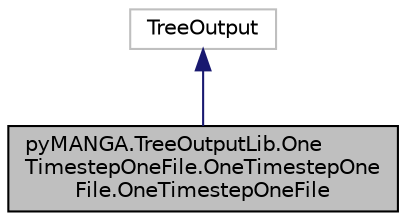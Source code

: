 digraph "pyMANGA.TreeOutputLib.OneTimestepOneFile.OneTimestepOneFile.OneTimestepOneFile"
{
  edge [fontname="Helvetica",fontsize="10",labelfontname="Helvetica",labelfontsize="10"];
  node [fontname="Helvetica",fontsize="10",shape=record];
  Node1 [label="pyMANGA.TreeOutputLib.One\lTimestepOneFile.OneTimestepOne\lFile.OneTimestepOneFile",height=0.2,width=0.4,color="black", fillcolor="grey75", style="filled", fontcolor="black"];
  Node2 -> Node1 [dir="back",color="midnightblue",fontsize="10",style="solid",fontname="Helvetica"];
  Node2 [label="TreeOutput",height=0.2,width=0.4,color="grey75", fillcolor="white", style="filled"];
}

